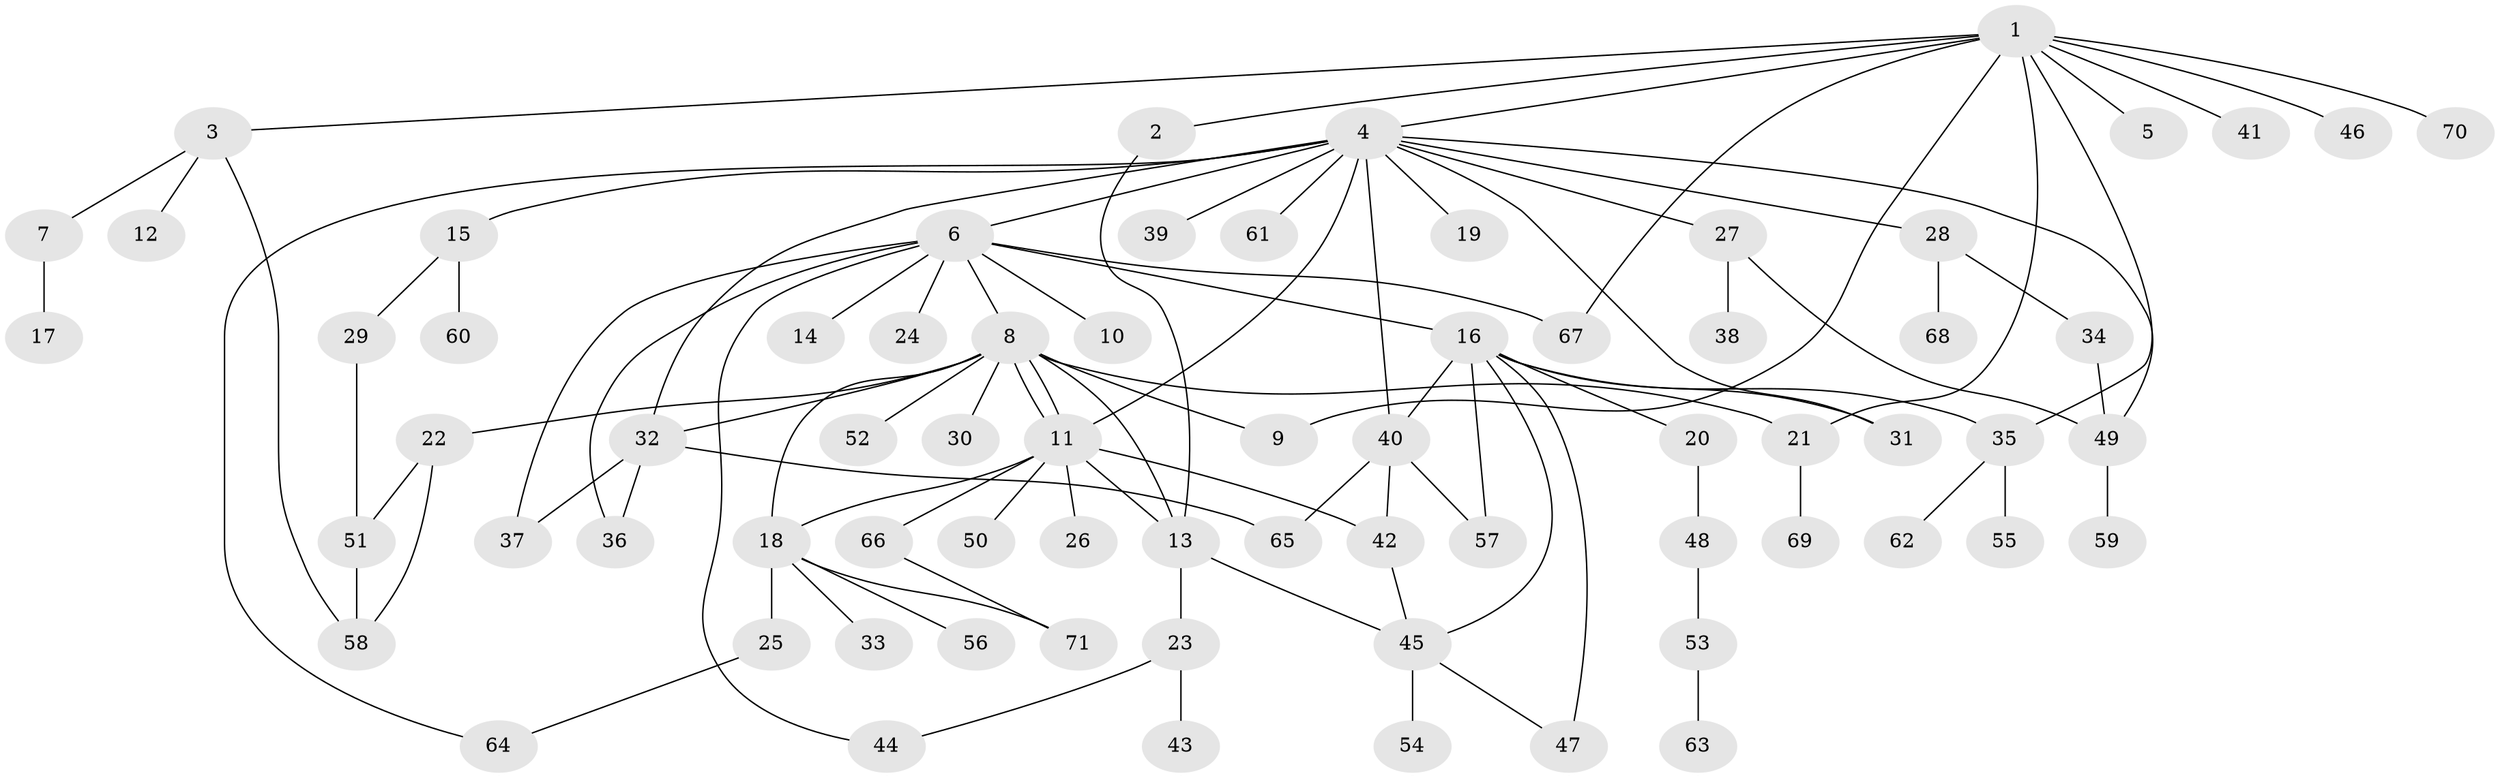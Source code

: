 // coarse degree distribution, {13: 0.02, 2: 0.3, 15: 0.02, 1: 0.4, 9: 0.02, 11: 0.02, 8: 0.02, 6: 0.04, 7: 0.02, 5: 0.04, 3: 0.1}
// Generated by graph-tools (version 1.1) at 2025/23/03/03/25 07:23:51]
// undirected, 71 vertices, 98 edges
graph export_dot {
graph [start="1"]
  node [color=gray90,style=filled];
  1;
  2;
  3;
  4;
  5;
  6;
  7;
  8;
  9;
  10;
  11;
  12;
  13;
  14;
  15;
  16;
  17;
  18;
  19;
  20;
  21;
  22;
  23;
  24;
  25;
  26;
  27;
  28;
  29;
  30;
  31;
  32;
  33;
  34;
  35;
  36;
  37;
  38;
  39;
  40;
  41;
  42;
  43;
  44;
  45;
  46;
  47;
  48;
  49;
  50;
  51;
  52;
  53;
  54;
  55;
  56;
  57;
  58;
  59;
  60;
  61;
  62;
  63;
  64;
  65;
  66;
  67;
  68;
  69;
  70;
  71;
  1 -- 2;
  1 -- 3;
  1 -- 4;
  1 -- 5;
  1 -- 9;
  1 -- 21;
  1 -- 35;
  1 -- 41;
  1 -- 46;
  1 -- 67;
  1 -- 70;
  2 -- 13;
  3 -- 7;
  3 -- 12;
  3 -- 58;
  4 -- 6;
  4 -- 11;
  4 -- 15;
  4 -- 19;
  4 -- 27;
  4 -- 28;
  4 -- 31;
  4 -- 32;
  4 -- 39;
  4 -- 40;
  4 -- 49;
  4 -- 61;
  4 -- 64;
  6 -- 8;
  6 -- 10;
  6 -- 14;
  6 -- 16;
  6 -- 24;
  6 -- 36;
  6 -- 37;
  6 -- 44;
  6 -- 67;
  7 -- 17;
  8 -- 9;
  8 -- 11;
  8 -- 11;
  8 -- 13;
  8 -- 18;
  8 -- 21;
  8 -- 22;
  8 -- 30;
  8 -- 32;
  8 -- 52;
  11 -- 13;
  11 -- 18;
  11 -- 26;
  11 -- 42;
  11 -- 50;
  11 -- 66;
  13 -- 23;
  13 -- 45;
  15 -- 29;
  15 -- 60;
  16 -- 20;
  16 -- 31;
  16 -- 35;
  16 -- 40;
  16 -- 45;
  16 -- 47;
  16 -- 57;
  18 -- 25;
  18 -- 33;
  18 -- 56;
  18 -- 71;
  20 -- 48;
  21 -- 69;
  22 -- 51;
  22 -- 58;
  23 -- 43;
  23 -- 44;
  25 -- 64;
  27 -- 38;
  27 -- 49;
  28 -- 34;
  28 -- 68;
  29 -- 51;
  32 -- 36;
  32 -- 37;
  32 -- 65;
  34 -- 49;
  35 -- 55;
  35 -- 62;
  40 -- 42;
  40 -- 57;
  40 -- 65;
  42 -- 45;
  45 -- 47;
  45 -- 54;
  48 -- 53;
  49 -- 59;
  51 -- 58;
  53 -- 63;
  66 -- 71;
}
